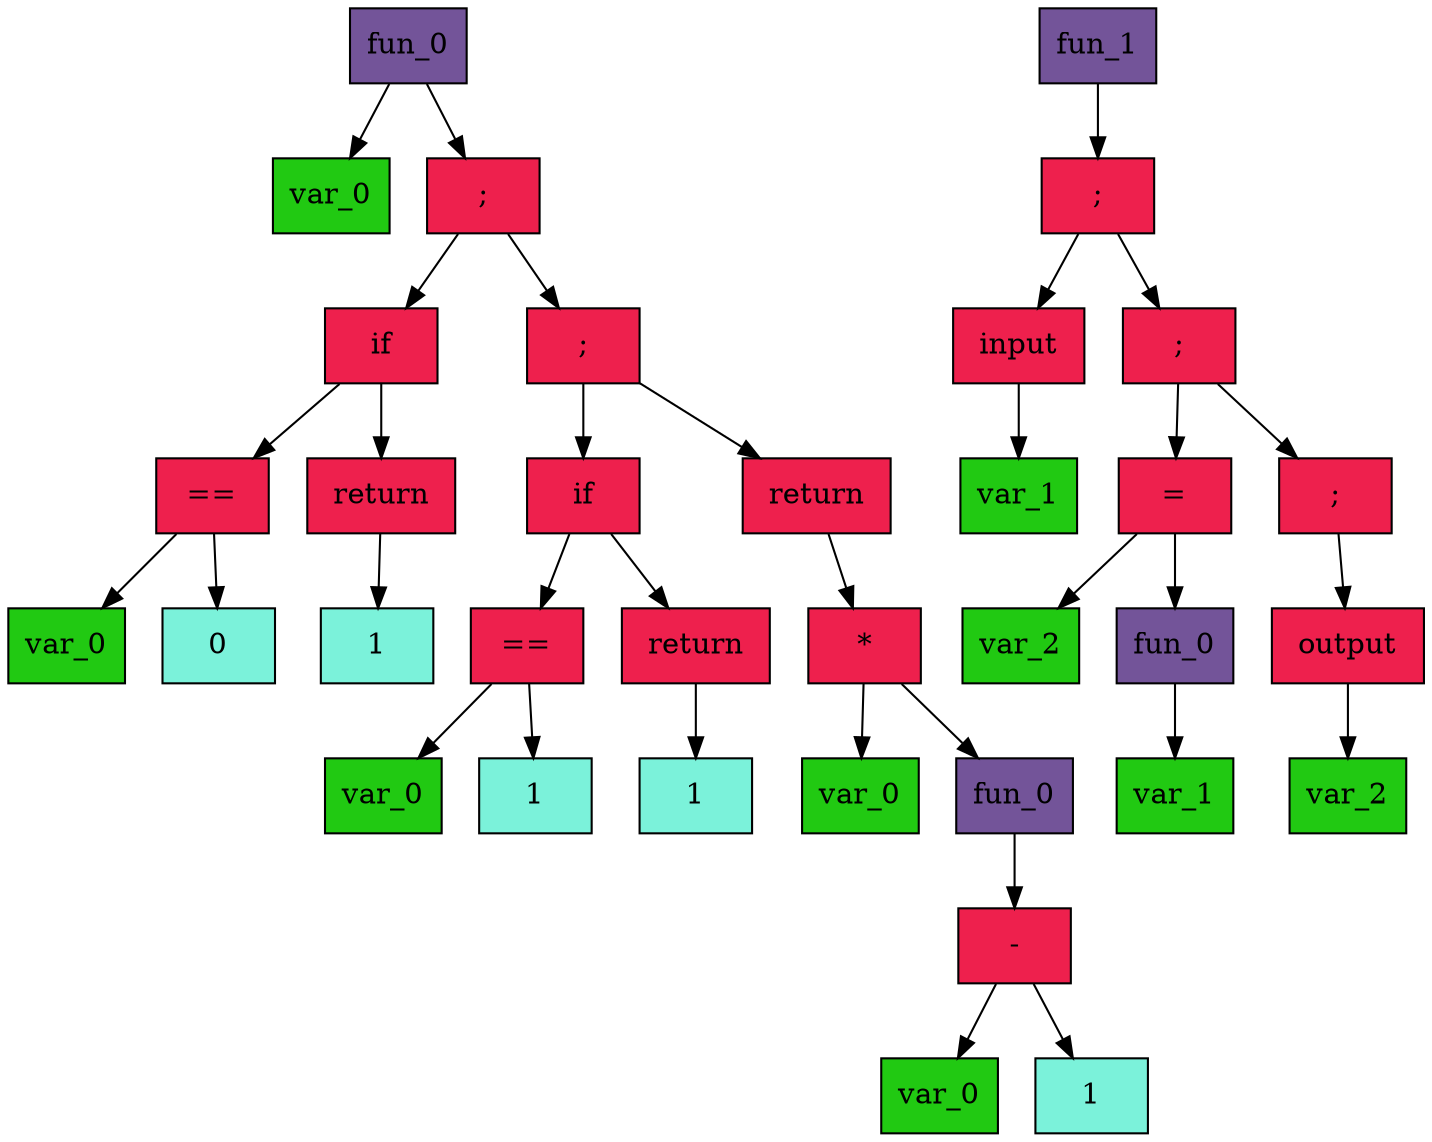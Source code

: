 digraph DotGraph
{
    Node80 [shape="box", color="black", fontcolor="black", fillcolor="#735499", style="filled", weight="1", label="fun_0"];
    Node208 [shape="box", color="black", fontcolor="black", fillcolor="#21C912", style="filled", weight="1", label="var_0"];
    Node80 -> Node208 [color="black", style="solid", weight="1", label=""];
    Node1104 [shape="box", color="black", fontcolor="black", fillcolor="#EE204D", style="filled", weight="1", label=" ; "];
    Node400 [shape="box", color="black", fontcolor="black", fillcolor="#EE204D", style="filled", weight="1", label=" if "];
    Node592 [shape="box", color="black", fontcolor="black", fillcolor="#EE204D", style="filled", weight="1", label=" == "];
    Node528 [shape="box", color="black", fontcolor="black", fillcolor="#21C912", style="filled", weight="1", label="var_0"];
    Node592 -> Node528 [color="black", style="solid", weight="1", label=""];
    Node656 [shape="box", color="black", fontcolor="black", fillcolor="#7BF2DA", style="filled", weight="1", label="0"];
    Node592 -> Node656 [color="black", style="solid", weight="1", label=""];
    Node400 -> Node592 [color="black", style="solid", weight="1", label=""];
    Node848 [shape="box", color="black", fontcolor="black", fillcolor="#EE204D", style="filled", weight="1", label=" return "];
    Node912 [shape="box", color="black", fontcolor="black", fillcolor="#7BF2DA", style="filled", weight="1", label="1"];
    Node848 -> Node912 [color="black", style="solid", weight="1", label=""];
    Node400 -> Node848 [color="black", style="solid", weight="1", label=""];
    Node1104 -> Node400 [color="black", style="solid", weight="1", label=""];
    Node1872 [shape="box", color="black", fontcolor="black", fillcolor="#EE204D", style="filled", weight="1", label=" ; "];
    Node1168 [shape="box", color="black", fontcolor="black", fillcolor="#EE204D", style="filled", weight="1", label=" if "];
    Node1360 [shape="box", color="black", fontcolor="black", fillcolor="#EE204D", style="filled", weight="1", label=" == "];
    Node1296 [shape="box", color="black", fontcolor="black", fillcolor="#21C912", style="filled", weight="1", label="var_0"];
    Node1360 -> Node1296 [color="black", style="solid", weight="1", label=""];
    Node1424 [shape="box", color="black", fontcolor="black", fillcolor="#7BF2DA", style="filled", weight="1", label="1"];
    Node1360 -> Node1424 [color="black", style="solid", weight="1", label=""];
    Node1168 -> Node1360 [color="black", style="solid", weight="1", label=""];
    Node1616 [shape="box", color="black", fontcolor="black", fillcolor="#EE204D", style="filled", weight="1", label=" return "];
    Node1680 [shape="box", color="black", fontcolor="black", fillcolor="#7BF2DA", style="filled", weight="1", label="1"];
    Node1616 -> Node1680 [color="black", style="solid", weight="1", label=""];
    Node1168 -> Node1616 [color="black", style="solid", weight="1", label=""];
    Node1872 -> Node1168 [color="black", style="solid", weight="1", label=""];
    Node1936 [shape="box", color="black", fontcolor="black", fillcolor="#EE204D", style="filled", weight="1", label=" return "];
    Node2064 [shape="box", color="black", fontcolor="black", fillcolor="#EE204D", style="filled", weight="1", label=" * "];
    Node2000 [shape="box", color="black", fontcolor="black", fillcolor="#21C912", style="filled", weight="1", label="var_0"];
    Node2064 -> Node2000 [color="black", style="solid", weight="1", label=""];
    Node2128 [shape="box", color="black", fontcolor="black", fillcolor="#735499", style="filled", weight="1", label="fun_0"];
    Node2320 [shape="box", color="black", fontcolor="black", fillcolor="#EE204D", style="filled", weight="1", label=" - "];
    Node2256 [shape="box", color="black", fontcolor="black", fillcolor="#21C912", style="filled", weight="1", label="var_0"];
    Node2320 -> Node2256 [color="black", style="solid", weight="1", label=""];
    Node2384 [shape="box", color="black", fontcolor="black", fillcolor="#7BF2DA", style="filled", weight="1", label="1"];
    Node2320 -> Node2384 [color="black", style="solid", weight="1", label=""];
    Node2128 -> Node2320 [color="black", style="solid", weight="1", label=""];
    Node2064 -> Node2128 [color="black", style="solid", weight="1", label=""];
    Node1936 -> Node2064 [color="black", style="solid", weight="1", label=""];
    Node1872 -> Node1936 [color="black", style="solid", weight="1", label=""];
    Node1104 -> Node1872 [color="black", style="solid", weight="1", label=""];
    Node80 -> Node1104 [color="black", style="solid", weight="1", label=""];
    Node2768 [shape="box", color="black", fontcolor="black", fillcolor="#735499", style="filled", weight="1", label="fun_1"];
    Node3280 [shape="box", color="black", fontcolor="black", fillcolor="#EE204D", style="filled", weight="1", label=" ; "];
    Node3024 [shape="box", color="black", fontcolor="black", fillcolor="#EE204D", style="filled", weight="1", label=" input "];
    Node3152 [shape="box", color="black", fontcolor="black", fillcolor="#21C912", style="filled", weight="1", label="var_1"];
    Node3024 -> Node3152 [color="black", style="solid", weight="1", label=""];
    Node3280 -> Node3024 [color="black", style="solid", weight="1", label=""];
    Node3728 [shape="box", color="black", fontcolor="black", fillcolor="#EE204D", style="filled", weight="1", label=" ; "];
    Node3408 [shape="box", color="black", fontcolor="black", fillcolor="#EE204D", style="filled", weight="1", label=" = "];
    Node3344 [shape="box", color="black", fontcolor="black", fillcolor="#21C912", style="filled", weight="1", label="var_2"];
    Node3408 -> Node3344 [color="black", style="solid", weight="1", label=""];
    Node3472 [shape="box", color="black", fontcolor="black", fillcolor="#735499", style="filled", weight="1", label="fun_0"];
    Node3600 [shape="box", color="black", fontcolor="black", fillcolor="#21C912", style="filled", weight="1", label="var_1"];
    Node3472 -> Node3600 [color="black", style="solid", weight="1", label=""];
    Node3408 -> Node3472 [color="black", style="solid", weight="1", label=""];
    Node3728 -> Node3408 [color="black", style="solid", weight="1", label=""];
    Node4048 [shape="box", color="black", fontcolor="black", fillcolor="#EE204D", style="filled", weight="1", label=" ; "];
    Node3792 [shape="box", color="black", fontcolor="black", fillcolor="#EE204D", style="filled", weight="1", label=" output "];
    Node3920 [shape="box", color="black", fontcolor="black", fillcolor="#21C912", style="filled", weight="1", label="var_2"];
    Node3792 -> Node3920 [color="black", style="solid", weight="1", label=""];
    Node4048 -> Node3792 [color="black", style="solid", weight="1", label=""];
    Node3728 -> Node4048 [color="black", style="solid", weight="1", label=""];
    Node3280 -> Node3728 [color="black", style="solid", weight="1", label=""];
    Node2768 -> Node3280 [color="black", style="solid", weight="1", label=""];
}

